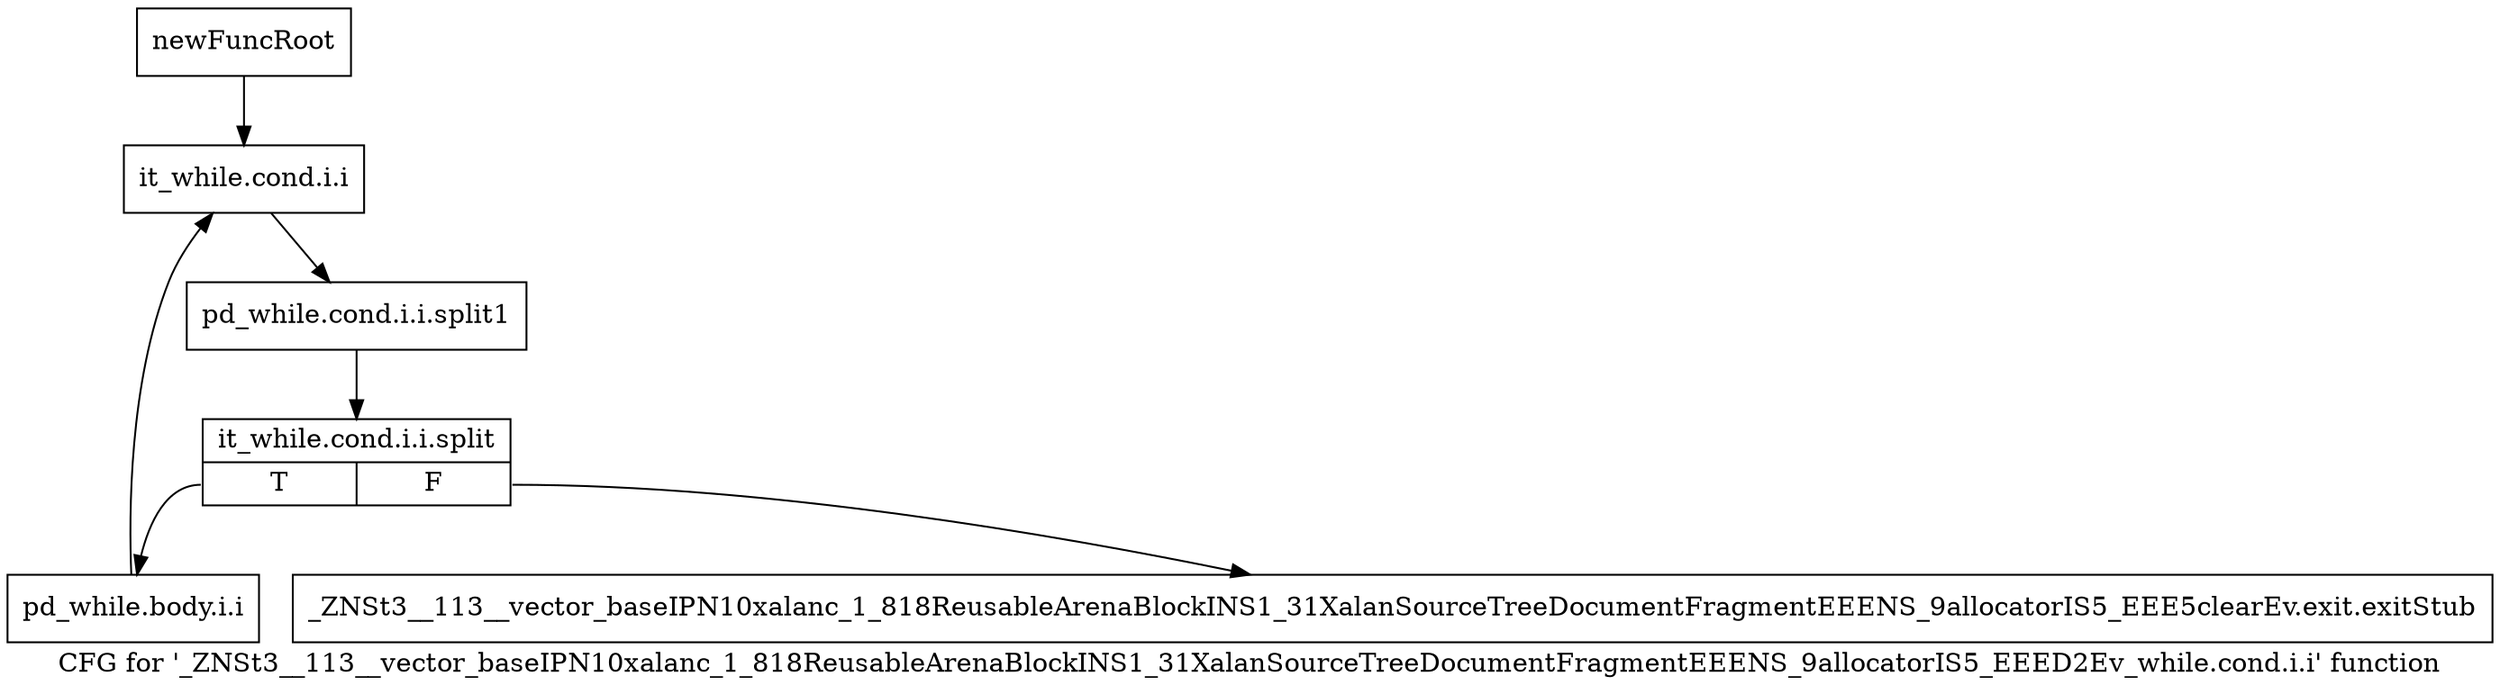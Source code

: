 digraph "CFG for '_ZNSt3__113__vector_baseIPN10xalanc_1_818ReusableArenaBlockINS1_31XalanSourceTreeDocumentFragmentEEENS_9allocatorIS5_EEED2Ev_while.cond.i.i' function" {
	label="CFG for '_ZNSt3__113__vector_baseIPN10xalanc_1_818ReusableArenaBlockINS1_31XalanSourceTreeDocumentFragmentEEENS_9allocatorIS5_EEED2Ev_while.cond.i.i' function";

	Node0x83f3d40 [shape=record,label="{newFuncRoot}"];
	Node0x83f3d40 -> Node0x83f3de0;
	Node0x83f3d90 [shape=record,label="{_ZNSt3__113__vector_baseIPN10xalanc_1_818ReusableArenaBlockINS1_31XalanSourceTreeDocumentFragmentEEENS_9allocatorIS5_EEE5clearEv.exit.exitStub}"];
	Node0x83f3de0 [shape=record,label="{it_while.cond.i.i}"];
	Node0x83f3de0 -> Node0xd10c0a0;
	Node0xd10c0a0 [shape=record,label="{pd_while.cond.i.i.split1}"];
	Node0xd10c0a0 -> Node0xd1b3a60;
	Node0xd1b3a60 [shape=record,label="{it_while.cond.i.i.split|{<s0>T|<s1>F}}"];
	Node0xd1b3a60:s0 -> Node0x83f3e30;
	Node0xd1b3a60:s1 -> Node0x83f3d90;
	Node0x83f3e30 [shape=record,label="{pd_while.body.i.i}"];
	Node0x83f3e30 -> Node0x83f3de0;
}
